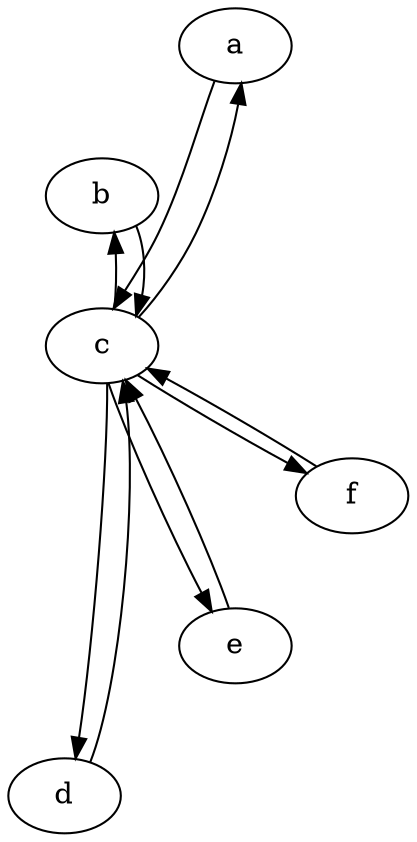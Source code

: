 digraph star {
  a -> b -> c -> d -> e -> f -> a [style=invis]
  a -> f -> e -> d -> c -> b -> a [style=invis]
  c -> {d e f a b}
       {d e f a b} -> c
  //a -> {b c d e f}
  //{b c d e f} -> a
}
